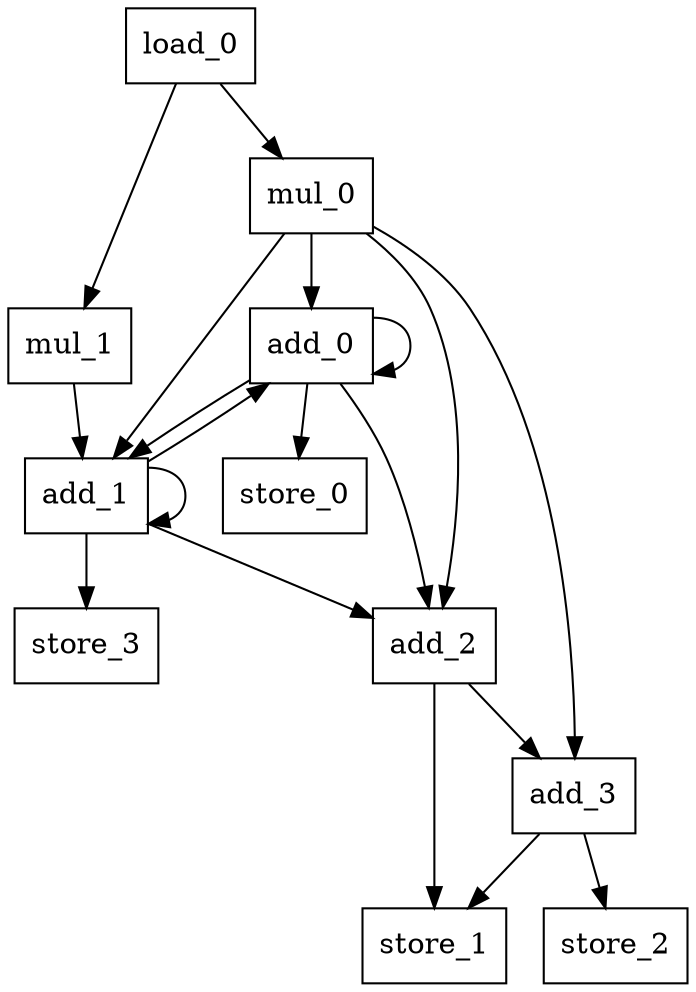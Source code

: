 digraph G{
	add_0[label="add_0";shape=rectangle];
	add_1[label="add_1";shape=rectangle];
	add_2[label="add_2";shape=rectangle];
	add_3[label="add_3";shape=rectangle];
	mul_0[label="mul_0";shape=rectangle];
	mul_1[label="mul_1";shape=rectangle];
	load_0[label="load_0";shape=rectangle];
	store_0[label="store_0";shape=rectangle];
	store_1[label="store_1";shape=rectangle];
	store_2[label="store_2";shape=rectangle];
	store_3[label="store_3";shape=rectangle];
add_0->add_0;
add_0->add_1;
add_0->add_2;
add_0->store_0;
add_1->add_0;
add_1->add_1;
add_1->add_2;
add_1->store_3;
add_2->add_3;
add_2->store_1;
add_3->store_1;
add_3->store_2;
load_0->mul_0;
load_0->mul_1;
mul_0->add_0;
mul_0->add_1;
mul_0->add_2;
mul_0->add_3;
mul_1->add_1;
}
